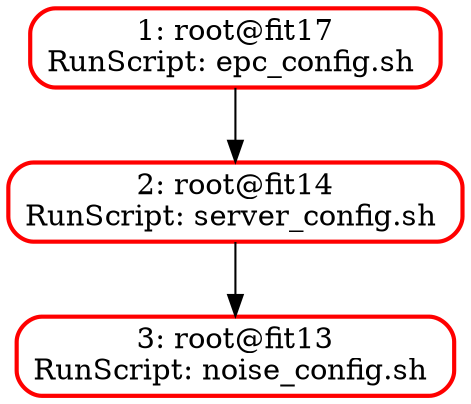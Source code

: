 digraph asynciojobs{
compound=true;
graph [];
1 [style="rounded",label="1: root@fit17
RunScript: epc_config.sh ",shape="box",color="red",penwidth="2"]
2 [style="rounded",label="2: root@fit14
RunScript: server_config.sh ",shape="box",color="red",penwidth="2"]
1 -> 2;
3 [style="rounded",label="3: root@fit13
RunScript: noise_config.sh ",shape="box",color="red",penwidth="2"]
2 -> 3;
}
